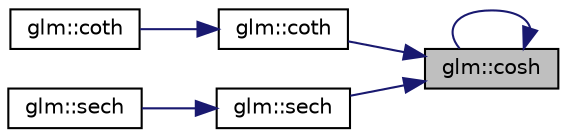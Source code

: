 digraph "glm::cosh"
{
 // LATEX_PDF_SIZE
  edge [fontname="Helvetica",fontsize="10",labelfontname="Helvetica",labelfontsize="10"];
  node [fontname="Helvetica",fontsize="10",shape=record];
  rankdir="RL";
  Node1 [label="glm::cosh",height=0.2,width=0.4,color="black", fillcolor="grey75", style="filled", fontcolor="black",tooltip=" "];
  Node1 -> Node1 [dir="back",color="midnightblue",fontsize="10",style="solid",fontname="Helvetica"];
  Node1 -> Node2 [dir="back",color="midnightblue",fontsize="10",style="solid",fontname="Helvetica"];
  Node2 [label="glm::coth",height=0.2,width=0.4,color="black", fillcolor="white", style="filled",URL="$group__gtc__reciprocal.html#ga6b8b770eb7198e4dea59d52e6db81442",tooltip=" "];
  Node2 -> Node3 [dir="back",color="midnightblue",fontsize="10",style="solid",fontname="Helvetica"];
  Node3 [label="glm::coth",height=0.2,width=0.4,color="black", fillcolor="white", style="filled",URL="$namespaceglm.html#ab851ec044cf6fe8cecb0c3d15359b110",tooltip=" "];
  Node1 -> Node4 [dir="back",color="midnightblue",fontsize="10",style="solid",fontname="Helvetica"];
  Node4 [label="glm::sech",height=0.2,width=0.4,color="black", fillcolor="white", style="filled",URL="$group__gtc__reciprocal.html#ga9a5cfd1e7170104a7b33863b1b75e5ae",tooltip=" "];
  Node4 -> Node5 [dir="back",color="midnightblue",fontsize="10",style="solid",fontname="Helvetica"];
  Node5 [label="glm::sech",height=0.2,width=0.4,color="black", fillcolor="white", style="filled",URL="$namespaceglm.html#ad9b404c885d4fb0f7d227186b2444a10",tooltip=" "];
}
